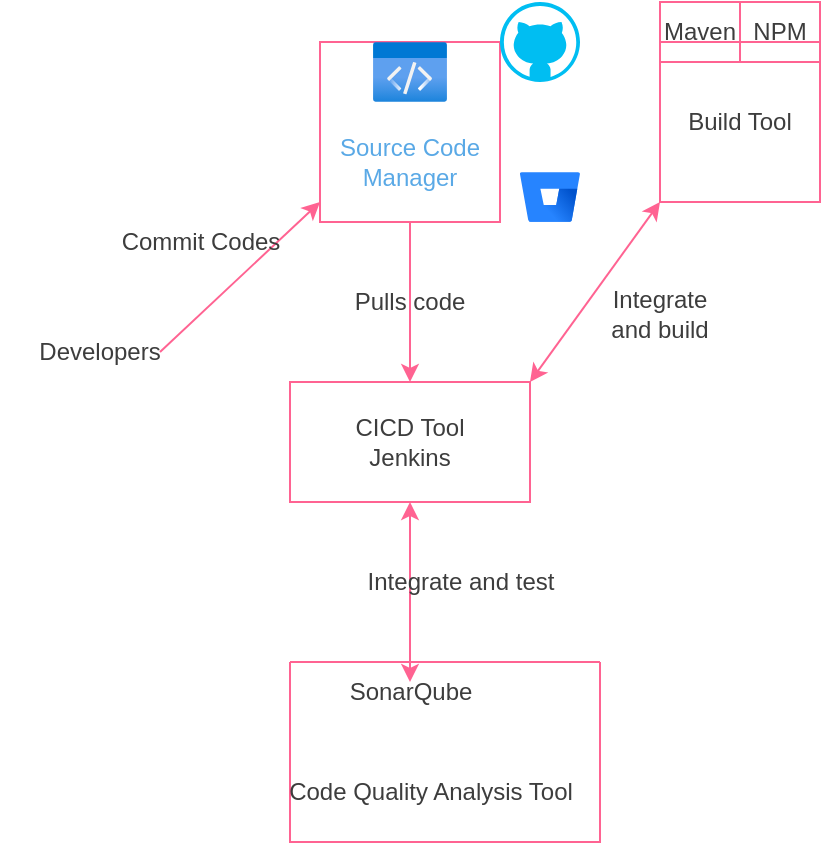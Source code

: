 <mxfile version="20.4.1" type="github"><diagram id="n0YX-CEJoB1UbevrSjPl" name="Page-1"><mxGraphModel dx="1226" dy="672" grid="1" gridSize="10" guides="1" tooltips="1" connect="1" arrows="1" fold="1" page="1" pageScale="1" pageWidth="850" pageHeight="1100" math="0" shadow="0"><root><mxCell id="0"/><mxCell id="1" parent="0"/><mxCell id="-gWFEWzkOSPa2LKuE1_3-14" value="" style="shape=image;html=1;verticalAlign=top;verticalLabelPosition=bottom;labelBackgroundColor=#ffffff;imageAspect=0;aspect=fixed;image=https://cdn1.iconfinder.com/data/icons/user-pictures/100/male3-128.png;strokeColor=#FF6392;fontColor=#5AA9E6;fillColor=#FFE45E;" vertex="1" parent="1"><mxGeometry x="30" y="182" width="58" height="58" as="geometry"/></mxCell><mxCell id="-gWFEWzkOSPa2LKuE1_3-15" value="" style="shape=image;html=1;verticalAlign=top;verticalLabelPosition=bottom;labelBackgroundColor=#ffffff;imageAspect=0;aspect=fixed;image=https://cdn1.iconfinder.com/data/icons/user-pictures/100/female1-128.png;strokeColor=#FF6392;fontColor=#5AA9E6;fillColor=#FFE45E;" vertex="1" parent="1"><mxGeometry x="80" y="181" width="60" height="60" as="geometry"/></mxCell><mxCell id="-gWFEWzkOSPa2LKuE1_3-17" style="edgeStyle=orthogonalEdgeStyle;rounded=0;orthogonalLoop=1;jettySize=auto;html=1;exitX=0.5;exitY=1;exitDx=0;exitDy=0;strokeColor=#FF6392;fontColor=#5AA9E6;fillColor=#FFE45E;" edge="1" parent="1" source="-gWFEWzkOSPa2LKuE1_3-14" target="-gWFEWzkOSPa2LKuE1_3-14"><mxGeometry relative="1" as="geometry"/></mxCell><mxCell id="-gWFEWzkOSPa2LKuE1_3-21" value="" style="whiteSpace=wrap;html=1;aspect=fixed;strokeColor=#FF6392;fontColor=#5AA9E6;fillColor=none;" vertex="1" parent="1"><mxGeometry x="190" y="30" width="90" height="90" as="geometry"/></mxCell><mxCell id="-gWFEWzkOSPa2LKuE1_3-45" value="" style="edgeStyle=orthogonalEdgeStyle;rounded=0;orthogonalLoop=1;jettySize=auto;html=1;strokeColor=#FF6392;fontColor=#3D3D3D;fillColor=#FFE45E;" edge="1" parent="1" source="-gWFEWzkOSPa2LKuE1_3-28" target="-gWFEWzkOSPa2LKuE1_3-44"><mxGeometry relative="1" as="geometry"/></mxCell><mxCell id="-gWFEWzkOSPa2LKuE1_3-28" value="Source Code Manager" style="text;html=1;strokeColor=none;fillColor=none;align=center;verticalAlign=middle;whiteSpace=wrap;rounded=0;fontColor=#5AA9E6;" vertex="1" parent="1"><mxGeometry x="190" y="60" width="90" height="60" as="geometry"/></mxCell><mxCell id="-gWFEWzkOSPa2LKuE1_3-29" value="Developers" style="text;html=1;strokeColor=none;fillColor=none;align=center;verticalAlign=middle;whiteSpace=wrap;rounded=0;fontColor=#3D3D3D;" vertex="1" parent="1"><mxGeometry x="50" y="170" width="60" height="30" as="geometry"/></mxCell><mxCell id="-gWFEWzkOSPa2LKuE1_3-30" value="" style="aspect=fixed;html=1;points=[];align=center;image;fontSize=12;image=img/lib/azure2/general/Code.svg;strokeColor=#FF6392;fontColor=#3D3D3D;fillColor=none;" vertex="1" parent="1"><mxGeometry x="216.54" y="30" width="36.92" height="30" as="geometry"/></mxCell><mxCell id="-gWFEWzkOSPa2LKuE1_3-32" value="" style="endArrow=classic;html=1;rounded=0;strokeColor=#FF6392;fontColor=#3D3D3D;fillColor=#FFE45E;exitX=1;exitY=0.5;exitDx=0;exitDy=0;" edge="1" parent="1" source="-gWFEWzkOSPa2LKuE1_3-29"><mxGeometry width="50" height="50" relative="1" as="geometry"><mxPoint x="140" y="160" as="sourcePoint"/><mxPoint x="190" y="110" as="targetPoint"/></mxGeometry></mxCell><mxCell id="-gWFEWzkOSPa2LKuE1_3-33" value="" style="verticalLabelPosition=bottom;html=1;verticalAlign=top;align=center;strokeColor=none;fillColor=#00BEF2;shape=mxgraph.azure.github_code;pointerEvents=1;fontColor=#3D3D3D;" vertex="1" parent="1"><mxGeometry x="280" y="10" width="40" height="40" as="geometry"/></mxCell><mxCell id="-gWFEWzkOSPa2LKuE1_3-34" value="" style="shape=image;html=1;verticalAlign=top;verticalLabelPosition=bottom;labelBackgroundColor=#ffffff;imageAspect=0;aspect=fixed;image=https://cdn4.iconfinder.com/data/icons/socialcones/508/Gitlab-128.png;strokeColor=#FF6392;fontColor=#3D3D3D;fillColor=none;" vertex="1" parent="1"><mxGeometry x="280" y="55" width="40" height="40" as="geometry"/></mxCell><mxCell id="-gWFEWzkOSPa2LKuE1_3-35" value="" style="image;image=img/lib/atlassian/Bitbucket_Logo.svg;strokeColor=#FF6392;fontColor=#3D3D3D;fillColor=none;" vertex="1" parent="1"><mxGeometry x="290" y="95" width="30" height="25" as="geometry"/></mxCell><mxCell id="-gWFEWzkOSPa2LKuE1_3-36" value="Commit Codes" style="text;html=1;align=center;verticalAlign=middle;resizable=0;points=[];autosize=1;strokeColor=none;fillColor=none;fontColor=#3D3D3D;" vertex="1" parent="1"><mxGeometry x="80" y="115" width="100" height="30" as="geometry"/></mxCell><mxCell id="-gWFEWzkOSPa2LKuE1_3-38" value="Build Tool" style="whiteSpace=wrap;html=1;aspect=fixed;strokeColor=#FF6392;fontColor=#3D3D3D;fillColor=none;" vertex="1" parent="1"><mxGeometry x="360" y="30" width="80" height="80" as="geometry"/></mxCell><mxCell id="-gWFEWzkOSPa2LKuE1_3-39" value="NPM" style="whiteSpace=wrap;html=1;strokeColor=#FF6392;fontColor=#3D3D3D;fillColor=none;" vertex="1" parent="1"><mxGeometry x="400" y="10" width="40" height="30" as="geometry"/></mxCell><mxCell id="-gWFEWzkOSPa2LKuE1_3-40" value="Maven" style="whiteSpace=wrap;html=1;strokeColor=#FF6392;fontColor=#3D3D3D;fillColor=none;" vertex="1" parent="1"><mxGeometry x="360" y="10" width="40" height="30" as="geometry"/></mxCell><mxCell id="-gWFEWzkOSPa2LKuE1_3-44" value="CICD Tool&lt;br&gt;Jenkins" style="whiteSpace=wrap;html=1;strokeColor=#FF6392;fontColor=#3D3D3D;fillColor=none;" vertex="1" parent="1"><mxGeometry x="175" y="200" width="120" height="60" as="geometry"/></mxCell><mxCell id="-gWFEWzkOSPa2LKuE1_3-46" value="Pulls code" style="text;html=1;strokeColor=none;fillColor=none;align=center;verticalAlign=middle;whiteSpace=wrap;rounded=0;fontColor=#3D3D3D;" vertex="1" parent="1"><mxGeometry x="205" y="145" width="60" height="30" as="geometry"/></mxCell><mxCell id="-gWFEWzkOSPa2LKuE1_3-47" value="" style="endArrow=classic;startArrow=classic;html=1;rounded=0;strokeColor=#FF6392;fontColor=#3D3D3D;fillColor=#FFE45E;exitX=1;exitY=0;exitDx=0;exitDy=0;entryX=0;entryY=1;entryDx=0;entryDy=0;" edge="1" parent="1" source="-gWFEWzkOSPa2LKuE1_3-44" target="-gWFEWzkOSPa2LKuE1_3-38"><mxGeometry width="50" height="50" relative="1" as="geometry"><mxPoint x="390" y="290" as="sourcePoint"/><mxPoint x="390" y="120" as="targetPoint"/></mxGeometry></mxCell><mxCell id="-gWFEWzkOSPa2LKuE1_3-48" value="Integrate and build" style="text;html=1;strokeColor=none;fillColor=none;align=center;verticalAlign=middle;whiteSpace=wrap;rounded=0;fontColor=#3D3D3D;" vertex="1" parent="1"><mxGeometry x="330" y="151" width="60" height="30" as="geometry"/></mxCell><mxCell id="-gWFEWzkOSPa2LKuE1_3-50" value="" style="swimlane;startSize=0;strokeColor=#FF6392;fontColor=#3D3D3D;fillColor=none;" vertex="1" parent="1"><mxGeometry x="175" y="340" width="155" height="90" as="geometry"/></mxCell><mxCell id="-gWFEWzkOSPa2LKuE1_3-52" value="Code Quality Analysis Tool" style="text;html=1;align=center;verticalAlign=middle;resizable=0;points=[];autosize=1;strokeColor=none;fillColor=none;fontColor=#3D3D3D;" vertex="1" parent="-gWFEWzkOSPa2LKuE1_3-50"><mxGeometry x="-15" y="50" width="170" height="30" as="geometry"/></mxCell><mxCell id="-gWFEWzkOSPa2LKuE1_3-60" value="SonarQube" style="text;html=1;align=center;verticalAlign=middle;resizable=0;points=[];autosize=1;strokeColor=none;fillColor=none;fontColor=#3D3D3D;" vertex="1" parent="-gWFEWzkOSPa2LKuE1_3-50"><mxGeometry x="20" width="80" height="30" as="geometry"/></mxCell><mxCell id="-gWFEWzkOSPa2LKuE1_3-57" value="" style="endArrow=classic;startArrow=classic;html=1;rounded=0;strokeColor=#FF6392;fontColor=#3D3D3D;fillColor=#FFE45E;entryX=0.5;entryY=1;entryDx=0;entryDy=0;" edge="1" parent="1" target="-gWFEWzkOSPa2LKuE1_3-44"><mxGeometry width="50" height="50" relative="1" as="geometry"><mxPoint x="235" y="350" as="sourcePoint"/><mxPoint x="280" y="280" as="targetPoint"/></mxGeometry></mxCell><mxCell id="-gWFEWzkOSPa2LKuE1_3-59" value="Integrate and test" style="text;html=1;align=center;verticalAlign=middle;resizable=0;points=[];autosize=1;strokeColor=none;fillColor=none;fontColor=#3D3D3D;" vertex="1" parent="1"><mxGeometry x="200" y="285" width="120" height="30" as="geometry"/></mxCell></root></mxGraphModel></diagram></mxfile>